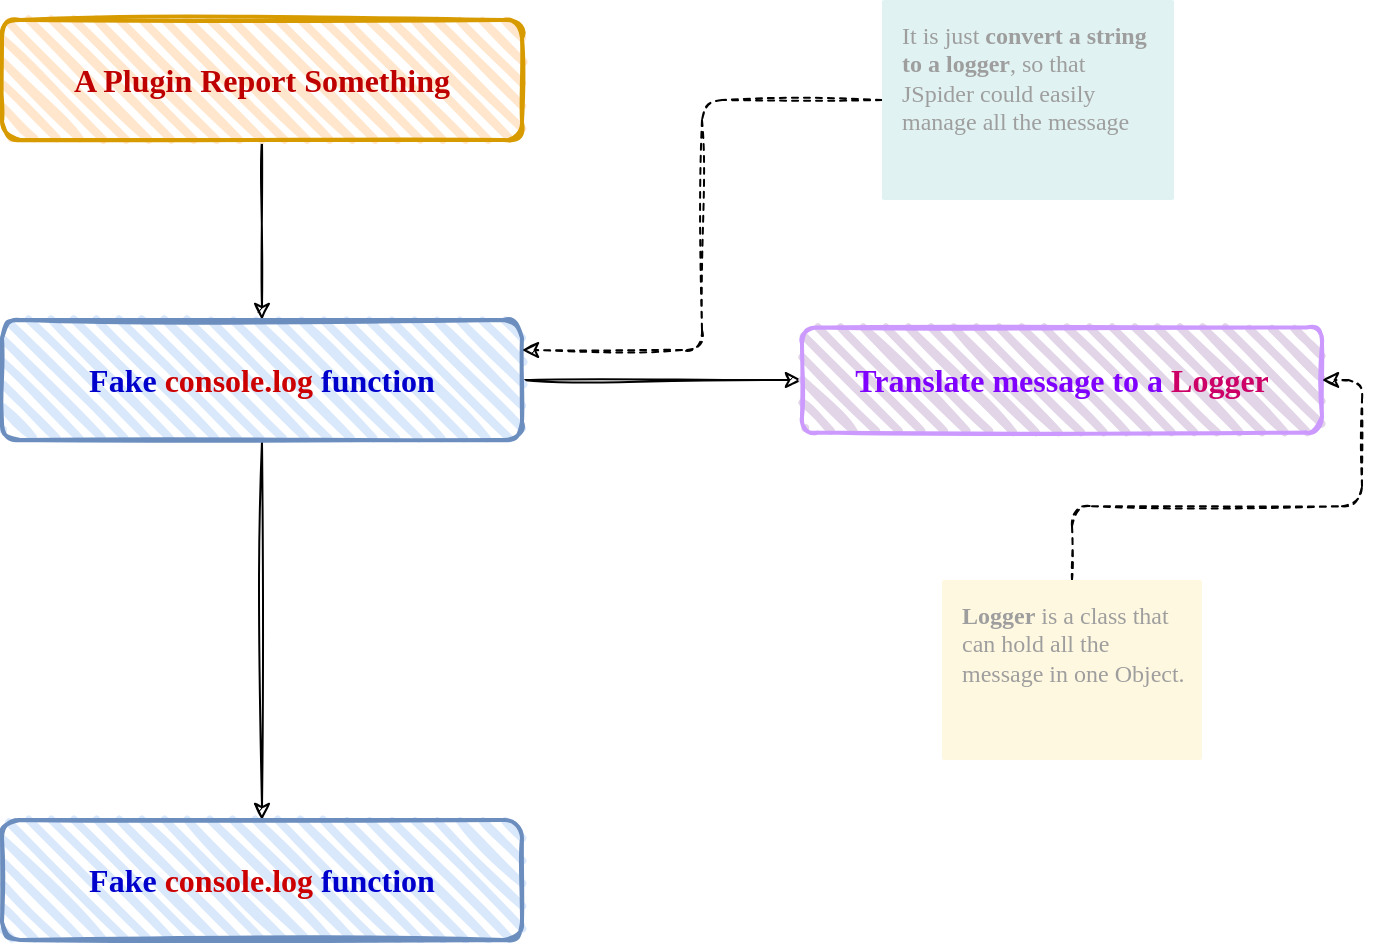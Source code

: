 <mxfile>
    <diagram id="GjEiPBBv63HPv-iuIJ8a" name="第 1 页">
        <mxGraphModel dx="1082" dy="617" grid="1" gridSize="10" guides="1" tooltips="1" connect="1" arrows="1" fold="1" page="1" pageScale="1" pageWidth="827" pageHeight="1169" math="0" shadow="0">
            <root>
                <mxCell id="0"/>
                <mxCell id="1" parent="0"/>
                <mxCell id="4" style="edgeStyle=orthogonalEdgeStyle;orthogonalLoop=1;jettySize=auto;html=1;fontFamily=Comic Sans MS;fontSize=16;fontColor=#0000CC;rounded=1;sketch=1;" edge="1" parent="1" source="2" target="3">
                    <mxGeometry relative="1" as="geometry"/>
                </mxCell>
                <mxCell id="2" value="A Plugin Report Something" style="rounded=1;whiteSpace=wrap;html=1;strokeWidth=2;fillWeight=4;hachureGap=8;hachureAngle=45;fillColor=#ffe6cc;sketch=1;fontFamily=Comic Sans MS;fontStyle=1;fontSize=16;strokeColor=#d79b00;fontColor=#BF0000;spacingTop=0;" vertex="1" parent="1">
                    <mxGeometry x="70" y="100" width="260" height="60" as="geometry"/>
                </mxCell>
                <mxCell id="6" style="edgeStyle=orthogonalEdgeStyle;orthogonalLoop=1;jettySize=auto;html=1;fontFamily=Comic Sans MS;fontSize=16;fontColor=#CC00CC;entryX=0;entryY=0.5;entryDx=0;entryDy=0;rounded=1;sketch=1;" edge="1" parent="1" source="3" target="5">
                    <mxGeometry relative="1" as="geometry">
                        <mxPoint x="550" y="280" as="targetPoint"/>
                    </mxGeometry>
                </mxCell>
                <mxCell id="11" style="edgeStyle=orthogonalEdgeStyle;rounded=1;sketch=1;orthogonalLoop=1;jettySize=auto;html=1;fontFamily=Comic Sans MS;fontSize=16;fontColor=#CC0066;" edge="1" parent="1" source="3" target="10">
                    <mxGeometry relative="1" as="geometry"/>
                </mxCell>
                <mxCell id="3" value="Fake&lt;font color=&quot;#cc0000&quot;&gt; console.log &lt;/font&gt;function" style="rounded=1;whiteSpace=wrap;html=1;strokeWidth=2;fillWeight=4;hachureGap=8;hachureAngle=45;fillColor=#dae8fc;sketch=1;fontFamily=Comic Sans MS;fontStyle=1;fontSize=16;strokeColor=#6c8ebf;fontColor=#0000CC;" vertex="1" parent="1">
                    <mxGeometry x="70" y="250" width="260" height="60" as="geometry"/>
                </mxCell>
                <mxCell id="5" value="Translate message to a &lt;font color=&quot;#cc0066&quot;&gt;Logger&lt;/font&gt;" style="rounded=1;whiteSpace=wrap;html=1;strokeWidth=2;fillWeight=4;hachureGap=8;hachureAngle=45;fillColor=#e1d5e7;sketch=1;fontFamily=Comic Sans MS;fontStyle=1;fontSize=16;strokeColor=#CC99FF;fontColor=#7F00FF;" vertex="1" parent="1">
                    <mxGeometry x="470" y="253.75" width="260" height="52.5" as="geometry"/>
                </mxCell>
                <mxCell id="12" style="edgeStyle=orthogonalEdgeStyle;rounded=1;sketch=1;orthogonalLoop=1;jettySize=auto;html=1;entryX=1;entryY=0.25;entryDx=0;entryDy=0;fontFamily=Comic Sans MS;fontSize=13;fontColor=#CC0066;dashed=1;" edge="1" parent="1" source="8" target="3">
                    <mxGeometry relative="1" as="geometry"/>
                </mxCell>
                <mxCell id="8" value="It is just &lt;b&gt;convert a string to a logger&lt;/b&gt;, so that JSpider could easily manage all the message" style="points=[[0,0,0],[0.25,0,0],[0.5,0,0],[0.75,0,0],[1,0,0],[1,0.25,0],[1,0.5,0],[1,0.75,0],[1,1,0],[0.75,1,0],[0.5,1,0],[0.25,1,0],[0,1,0],[0,0.75,0],[0,0.5,0],[0,0.25,0]];rounded=1;absoluteArcSize=1;arcSize=2;html=1;strokeColor=none;gradientColor=none;shadow=0;dashed=0;fontSize=12;fontColor=#9E9E9E;align=left;verticalAlign=top;spacing=10;spacingTop=-4;fillColor=#E0F2F1;fontFamily=Comic Sans MS;whiteSpace=wrap;" vertex="1" parent="1">
                    <mxGeometry x="510" y="90" width="146" height="100" as="geometry"/>
                </mxCell>
                <mxCell id="14" style="edgeStyle=orthogonalEdgeStyle;rounded=1;sketch=1;orthogonalLoop=1;jettySize=auto;html=1;entryX=1;entryY=0.5;entryDx=0;entryDy=0;fontFamily=Comic Sans MS;fontSize=16;fontColor=#CC0066;dashed=1;" edge="1" parent="1" source="9" target="5">
                    <mxGeometry relative="1" as="geometry"/>
                </mxCell>
                <mxCell id="9" value="&lt;b&gt;Logger&lt;/b&gt; is a class that can hold all the message in one Object." style="points=[[0,0,0],[0.25,0,0],[0.5,0,0],[0.75,0,0],[1,0,0],[1,0.25,0],[1,0.5,0],[1,0.75,0],[1,1,0],[0.75,1,0],[0.5,1,0],[0.25,1,0],[0,1,0],[0,0.75,0],[0,0.5,0],[0,0.25,0]];rounded=1;absoluteArcSize=1;arcSize=2;html=1;strokeColor=none;gradientColor=none;shadow=0;dashed=0;fontSize=12;fontColor=#9E9E9E;align=left;verticalAlign=top;spacing=10;spacingTop=-4;fillColor=#FFF8E1;fontFamily=Comic Sans MS;whiteSpace=wrap;" vertex="1" parent="1">
                    <mxGeometry x="540" y="380" width="130" height="90" as="geometry"/>
                </mxCell>
                <mxCell id="10" value="Fake&lt;font color=&quot;#cc0000&quot;&gt; console.log &lt;/font&gt;function" style="rounded=1;whiteSpace=wrap;html=1;strokeWidth=2;fillWeight=4;hachureGap=8;hachureAngle=45;fillColor=#dae8fc;sketch=1;fontFamily=Comic Sans MS;fontStyle=1;fontSize=16;strokeColor=#6c8ebf;fontColor=#0000CC;" vertex="1" parent="1">
                    <mxGeometry x="70" y="500" width="260" height="60" as="geometry"/>
                </mxCell>
            </root>
        </mxGraphModel>
    </diagram>
</mxfile>
